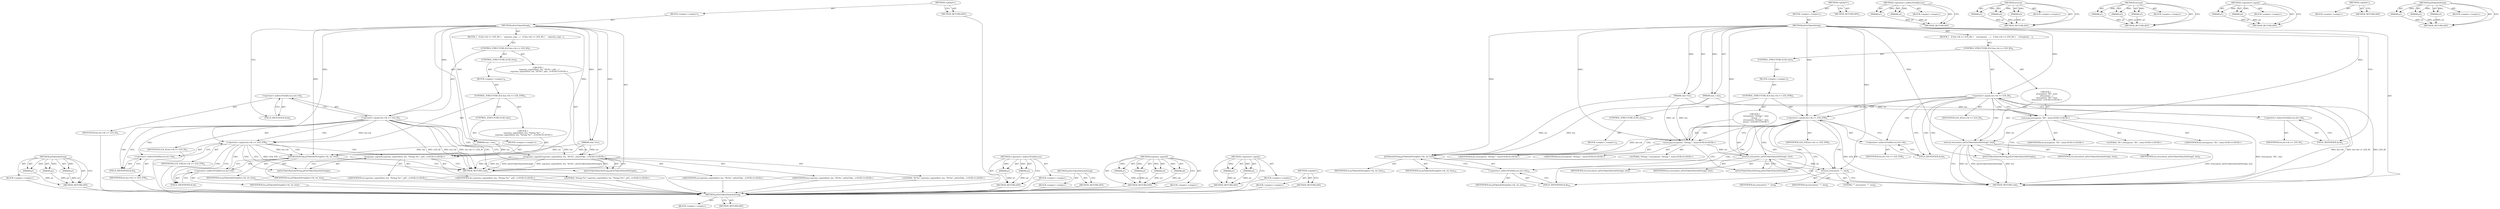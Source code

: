 digraph "&lt;global&gt;" {
vulnerable_103 [label=<(METHOD,jslGetTokenValueAsString)>];
vulnerable_104 [label=<(BLOCK,&lt;empty&gt;,&lt;empty&gt;)>];
vulnerable_105 [label=<(METHOD_RETURN,ANY)>];
vulnerable_6 [label=<(METHOD,&lt;global&gt;)<SUB>1</SUB>>];
vulnerable_7 [label=<(BLOCK,&lt;empty&gt;,&lt;empty&gt;)<SUB>1</SUB>>];
vulnerable_8 [label=<(METHOD,jslGetTokenString)<SUB>1</SUB>>];
vulnerable_9 [label=<(PARAM,char *str)<SUB>1</SUB>>];
vulnerable_10 [label=<(PARAM,size_t len)<SUB>1</SUB>>];
vulnerable_11 [label=<(BLOCK,{
   if (lex-&gt;tk == LEX_ID) {
    strncpy(str, ...,{
   if (lex-&gt;tk == LEX_ID) {
    strncpy(str, ...)<SUB>1</SUB>>];
vulnerable_12 [label=<(CONTROL_STRUCTURE,IF,if (lex-&gt;tk == LEX_ID))<SUB>2</SUB>>];
vulnerable_13 [label=<(&lt;operator&gt;.equals,lex-&gt;tk == LEX_ID)<SUB>2</SUB>>];
vulnerable_14 [label=<(&lt;operator&gt;.indirectFieldAccess,lex-&gt;tk)<SUB>2</SUB>>];
vulnerable_15 [label=<(IDENTIFIER,lex,lex-&gt;tk == LEX_ID)<SUB>2</SUB>>];
vulnerable_16 [label=<(FIELD_IDENTIFIER,tk,tk)<SUB>2</SUB>>];
vulnerable_17 [label=<(IDENTIFIER,LEX_ID,lex-&gt;tk == LEX_ID)<SUB>2</SUB>>];
vulnerable_18 [label="<(BLOCK,{
    strncpy(str, &quot;ID:&quot;, len);
    strncat(str...,{
    strncpy(str, &quot;ID:&quot;, len);
    strncat(str...)<SUB>2</SUB>>"];
vulnerable_19 [label="<(strncpy,strncpy(str, &quot;ID:&quot;, len))<SUB>3</SUB>>"];
vulnerable_20 [label="<(IDENTIFIER,str,strncpy(str, &quot;ID:&quot;, len))<SUB>3</SUB>>"];
vulnerable_21 [label="<(LITERAL,&quot;ID:&quot;,strncpy(str, &quot;ID:&quot;, len))<SUB>3</SUB>>"];
vulnerable_22 [label="<(IDENTIFIER,len,strncpy(str, &quot;ID:&quot;, len))<SUB>3</SUB>>"];
vulnerable_23 [label=<(strncat,strncat(str, jslGetTokenValueAsString(), len))<SUB>4</SUB>>];
vulnerable_24 [label=<(IDENTIFIER,str,strncat(str, jslGetTokenValueAsString(), len))<SUB>4</SUB>>];
vulnerable_25 [label=<(jslGetTokenValueAsString,jslGetTokenValueAsString())<SUB>4</SUB>>];
vulnerable_26 [label=<(IDENTIFIER,len,strncat(str, jslGetTokenValueAsString(), len))<SUB>4</SUB>>];
vulnerable_27 [label=<(CONTROL_STRUCTURE,ELSE,else)<SUB>5</SUB>>];
vulnerable_28 [label=<(BLOCK,&lt;empty&gt;,&lt;empty&gt;)<SUB>5</SUB>>];
vulnerable_29 [label=<(CONTROL_STRUCTURE,IF,if (lex-&gt;tk == LEX_STR))<SUB>5</SUB>>];
vulnerable_30 [label=<(&lt;operator&gt;.equals,lex-&gt;tk == LEX_STR)<SUB>5</SUB>>];
vulnerable_31 [label=<(&lt;operator&gt;.indirectFieldAccess,lex-&gt;tk)<SUB>5</SUB>>];
vulnerable_32 [label=<(IDENTIFIER,lex,lex-&gt;tk == LEX_STR)<SUB>5</SUB>>];
vulnerable_33 [label=<(FIELD_IDENTIFIER,tk,tk)<SUB>5</SUB>>];
vulnerable_34 [label=<(IDENTIFIER,LEX_STR,lex-&gt;tk == LEX_STR)<SUB>5</SUB>>];
vulnerable_35 [label="<(BLOCK,{
    strncpy(str, &quot;String:'&quot;, len);
    strnca...,{
    strncpy(str, &quot;String:'&quot;, len);
    strnca...)<SUB>5</SUB>>"];
vulnerable_36 [label="<(strncpy,strncpy(str, &quot;String:'&quot;, len))<SUB>6</SUB>>"];
vulnerable_37 [label="<(IDENTIFIER,str,strncpy(str, &quot;String:'&quot;, len))<SUB>6</SUB>>"];
vulnerable_38 [label="<(LITERAL,&quot;String:'&quot;,strncpy(str, &quot;String:'&quot;, len))<SUB>6</SUB>>"];
vulnerable_39 [label="<(IDENTIFIER,len,strncpy(str, &quot;String:'&quot;, len))<SUB>6</SUB>>"];
vulnerable_40 [label=<(strncat,strncat(str, jslGetTokenValueAsString(), len))<SUB>7</SUB>>];
vulnerable_41 [label=<(IDENTIFIER,str,strncat(str, jslGetTokenValueAsString(), len))<SUB>7</SUB>>];
vulnerable_42 [label=<(jslGetTokenValueAsString,jslGetTokenValueAsString())<SUB>7</SUB>>];
vulnerable_43 [label=<(IDENTIFIER,len,strncat(str, jslGetTokenValueAsString(), len))<SUB>7</SUB>>];
vulnerable_44 [label=<(strncat,strncat(str, &quot;'&quot;, len))<SUB>8</SUB>>];
vulnerable_45 [label=<(IDENTIFIER,str,strncat(str, &quot;'&quot;, len))<SUB>8</SUB>>];
vulnerable_46 [label=<(LITERAL,&quot;'&quot;,strncat(str, &quot;'&quot;, len))<SUB>8</SUB>>];
vulnerable_47 [label=<(IDENTIFIER,len,strncat(str, &quot;'&quot;, len))<SUB>8</SUB>>];
vulnerable_48 [label=<(CONTROL_STRUCTURE,ELSE,else)<SUB>10</SUB>>];
vulnerable_49 [label=<(BLOCK,&lt;empty&gt;,&lt;empty&gt;)<SUB>10</SUB>>];
vulnerable_50 [label=<(jslTokenAsString,jslTokenAsString(lex-&gt;tk, str, len))<SUB>10</SUB>>];
vulnerable_51 [label=<(&lt;operator&gt;.indirectFieldAccess,lex-&gt;tk)<SUB>10</SUB>>];
vulnerable_52 [label=<(IDENTIFIER,lex,jslTokenAsString(lex-&gt;tk, str, len))<SUB>10</SUB>>];
vulnerable_53 [label=<(FIELD_IDENTIFIER,tk,tk)<SUB>10</SUB>>];
vulnerable_54 [label=<(IDENTIFIER,str,jslTokenAsString(lex-&gt;tk, str, len))<SUB>10</SUB>>];
vulnerable_55 [label=<(IDENTIFIER,len,jslTokenAsString(lex-&gt;tk, str, len))<SUB>10</SUB>>];
vulnerable_56 [label=<(METHOD_RETURN,void)<SUB>1</SUB>>];
vulnerable_58 [label=<(METHOD_RETURN,ANY)<SUB>1</SUB>>];
vulnerable_86 [label=<(METHOD,&lt;operator&gt;.indirectFieldAccess)>];
vulnerable_87 [label=<(PARAM,p1)>];
vulnerable_88 [label=<(PARAM,p2)>];
vulnerable_89 [label=<(BLOCK,&lt;empty&gt;,&lt;empty&gt;)>];
vulnerable_90 [label=<(METHOD_RETURN,ANY)>];
vulnerable_97 [label=<(METHOD,strncat)>];
vulnerable_98 [label=<(PARAM,p1)>];
vulnerable_99 [label=<(PARAM,p2)>];
vulnerable_100 [label=<(PARAM,p3)>];
vulnerable_101 [label=<(BLOCK,&lt;empty&gt;,&lt;empty&gt;)>];
vulnerable_102 [label=<(METHOD_RETURN,ANY)>];
vulnerable_91 [label=<(METHOD,strncpy)>];
vulnerable_92 [label=<(PARAM,p1)>];
vulnerable_93 [label=<(PARAM,p2)>];
vulnerable_94 [label=<(PARAM,p3)>];
vulnerable_95 [label=<(BLOCK,&lt;empty&gt;,&lt;empty&gt;)>];
vulnerable_96 [label=<(METHOD_RETURN,ANY)>];
vulnerable_81 [label=<(METHOD,&lt;operator&gt;.equals)>];
vulnerable_82 [label=<(PARAM,p1)>];
vulnerable_83 [label=<(PARAM,p2)>];
vulnerable_84 [label=<(BLOCK,&lt;empty&gt;,&lt;empty&gt;)>];
vulnerable_85 [label=<(METHOD_RETURN,ANY)>];
vulnerable_75 [label=<(METHOD,&lt;global&gt;)<SUB>1</SUB>>];
vulnerable_76 [label=<(BLOCK,&lt;empty&gt;,&lt;empty&gt;)>];
vulnerable_77 [label=<(METHOD_RETURN,ANY)>];
vulnerable_106 [label=<(METHOD,jslTokenAsString)>];
vulnerable_107 [label=<(PARAM,p1)>];
vulnerable_108 [label=<(PARAM,p2)>];
vulnerable_109 [label=<(PARAM,p3)>];
vulnerable_110 [label=<(BLOCK,&lt;empty&gt;,&lt;empty&gt;)>];
vulnerable_111 [label=<(METHOD_RETURN,ANY)>];
fixed_89 [label=<(METHOD,jslTokenAsString)>];
fixed_90 [label=<(PARAM,p1)>];
fixed_91 [label=<(PARAM,p2)>];
fixed_92 [label=<(PARAM,p3)>];
fixed_93 [label=<(BLOCK,&lt;empty&gt;,&lt;empty&gt;)>];
fixed_94 [label=<(METHOD_RETURN,ANY)>];
fixed_6 [label=<(METHOD,&lt;global&gt;)<SUB>1</SUB>>];
fixed_7 [label=<(BLOCK,&lt;empty&gt;,&lt;empty&gt;)<SUB>1</SUB>>];
fixed_8 [label=<(METHOD,jslGetTokenString)<SUB>1</SUB>>];
fixed_9 [label=<(PARAM,char *str)<SUB>1</SUB>>];
fixed_10 [label=<(PARAM,size_t len)<SUB>1</SUB>>];
fixed_11 [label=<(BLOCK,{
   if (lex-&gt;tk == LEX_ID) {
    espruino_snpr...,{
   if (lex-&gt;tk == LEX_ID) {
    espruino_snpr...)<SUB>1</SUB>>];
fixed_12 [label=<(CONTROL_STRUCTURE,IF,if (lex-&gt;tk == LEX_ID))<SUB>2</SUB>>];
fixed_13 [label=<(&lt;operator&gt;.equals,lex-&gt;tk == LEX_ID)<SUB>2</SUB>>];
fixed_14 [label=<(&lt;operator&gt;.indirectFieldAccess,lex-&gt;tk)<SUB>2</SUB>>];
fixed_15 [label=<(IDENTIFIER,lex,lex-&gt;tk == LEX_ID)<SUB>2</SUB>>];
fixed_16 [label=<(FIELD_IDENTIFIER,tk,tk)<SUB>2</SUB>>];
fixed_17 [label=<(IDENTIFIER,LEX_ID,lex-&gt;tk == LEX_ID)<SUB>2</SUB>>];
fixed_18 [label="<(BLOCK,{
    espruino_snprintf(str, len, &quot;ID:%s&quot;, jslG...,{
    espruino_snprintf(str, len, &quot;ID:%s&quot;, jslG...)<SUB>2</SUB>>"];
fixed_19 [label="<(espruino_snprintf,espruino_snprintf(str, len, &quot;ID:%s&quot;, jslGetToke...)<SUB>3</SUB>>"];
fixed_20 [label="<(IDENTIFIER,str,espruino_snprintf(str, len, &quot;ID:%s&quot;, jslGetToke...)<SUB>3</SUB>>"];
fixed_21 [label="<(IDENTIFIER,len,espruino_snprintf(str, len, &quot;ID:%s&quot;, jslGetToke...)<SUB>3</SUB>>"];
fixed_22 [label="<(LITERAL,&quot;ID:%s&quot;,espruino_snprintf(str, len, &quot;ID:%s&quot;, jslGetToke...)<SUB>3</SUB>>"];
fixed_23 [label=<(jslGetTokenValueAsString,jslGetTokenValueAsString())<SUB>3</SUB>>];
fixed_24 [label=<(CONTROL_STRUCTURE,ELSE,else)<SUB>4</SUB>>];
fixed_25 [label=<(BLOCK,&lt;empty&gt;,&lt;empty&gt;)<SUB>4</SUB>>];
fixed_26 [label=<(CONTROL_STRUCTURE,IF,if (lex-&gt;tk == LEX_STR))<SUB>4</SUB>>];
fixed_27 [label=<(&lt;operator&gt;.equals,lex-&gt;tk == LEX_STR)<SUB>4</SUB>>];
fixed_28 [label=<(&lt;operator&gt;.indirectFieldAccess,lex-&gt;tk)<SUB>4</SUB>>];
fixed_29 [label=<(IDENTIFIER,lex,lex-&gt;tk == LEX_STR)<SUB>4</SUB>>];
fixed_30 [label=<(FIELD_IDENTIFIER,tk,tk)<SUB>4</SUB>>];
fixed_31 [label=<(IDENTIFIER,LEX_STR,lex-&gt;tk == LEX_STR)<SUB>4</SUB>>];
fixed_32 [label="<(BLOCK,{
    espruino_snprintf(str, len, &quot;String:'%s'&quot;...,{
    espruino_snprintf(str, len, &quot;String:'%s'&quot;...)<SUB>4</SUB>>"];
fixed_33 [label="<(espruino_snprintf,espruino_snprintf(str, len, &quot;String:'%s'&quot;, jslG...)<SUB>5</SUB>>"];
fixed_34 [label="<(IDENTIFIER,str,espruino_snprintf(str, len, &quot;String:'%s'&quot;, jslG...)<SUB>5</SUB>>"];
fixed_35 [label="<(IDENTIFIER,len,espruino_snprintf(str, len, &quot;String:'%s'&quot;, jslG...)<SUB>5</SUB>>"];
fixed_36 [label="<(LITERAL,&quot;String:'%s'&quot;,espruino_snprintf(str, len, &quot;String:'%s'&quot;, jslG...)<SUB>5</SUB>>"];
fixed_37 [label=<(jslGetTokenValueAsString,jslGetTokenValueAsString())<SUB>5</SUB>>];
fixed_38 [label=<(CONTROL_STRUCTURE,ELSE,else)<SUB>7</SUB>>];
fixed_39 [label=<(BLOCK,&lt;empty&gt;,&lt;empty&gt;)<SUB>7</SUB>>];
fixed_40 [label=<(jslTokenAsString,jslTokenAsString(lex-&gt;tk, str, len))<SUB>7</SUB>>];
fixed_41 [label=<(&lt;operator&gt;.indirectFieldAccess,lex-&gt;tk)<SUB>7</SUB>>];
fixed_42 [label=<(IDENTIFIER,lex,jslTokenAsString(lex-&gt;tk, str, len))<SUB>7</SUB>>];
fixed_43 [label=<(FIELD_IDENTIFIER,tk,tk)<SUB>7</SUB>>];
fixed_44 [label=<(IDENTIFIER,str,jslTokenAsString(lex-&gt;tk, str, len))<SUB>7</SUB>>];
fixed_45 [label=<(IDENTIFIER,len,jslTokenAsString(lex-&gt;tk, str, len))<SUB>7</SUB>>];
fixed_46 [label=<(METHOD_RETURN,void)<SUB>1</SUB>>];
fixed_48 [label=<(METHOD_RETURN,ANY)<SUB>1</SUB>>];
fixed_74 [label=<(METHOD,&lt;operator&gt;.indirectFieldAccess)>];
fixed_75 [label=<(PARAM,p1)>];
fixed_76 [label=<(PARAM,p2)>];
fixed_77 [label=<(BLOCK,&lt;empty&gt;,&lt;empty&gt;)>];
fixed_78 [label=<(METHOD_RETURN,ANY)>];
fixed_86 [label=<(METHOD,jslGetTokenValueAsString)>];
fixed_87 [label=<(BLOCK,&lt;empty&gt;,&lt;empty&gt;)>];
fixed_88 [label=<(METHOD_RETURN,ANY)>];
fixed_79 [label=<(METHOD,espruino_snprintf)>];
fixed_80 [label=<(PARAM,p1)>];
fixed_81 [label=<(PARAM,p2)>];
fixed_82 [label=<(PARAM,p3)>];
fixed_83 [label=<(PARAM,p4)>];
fixed_84 [label=<(BLOCK,&lt;empty&gt;,&lt;empty&gt;)>];
fixed_85 [label=<(METHOD_RETURN,ANY)>];
fixed_69 [label=<(METHOD,&lt;operator&gt;.equals)>];
fixed_70 [label=<(PARAM,p1)>];
fixed_71 [label=<(PARAM,p2)>];
fixed_72 [label=<(BLOCK,&lt;empty&gt;,&lt;empty&gt;)>];
fixed_73 [label=<(METHOD_RETURN,ANY)>];
fixed_63 [label=<(METHOD,&lt;global&gt;)<SUB>1</SUB>>];
fixed_64 [label=<(BLOCK,&lt;empty&gt;,&lt;empty&gt;)>];
fixed_65 [label=<(METHOD_RETURN,ANY)>];
vulnerable_103 -> vulnerable_104  [key=0, label="AST: "];
vulnerable_103 -> vulnerable_105  [key=0, label="AST: "];
vulnerable_103 -> vulnerable_105  [key=1, label="CFG: "];
vulnerable_6 -> vulnerable_7  [key=0, label="AST: "];
vulnerable_6 -> vulnerable_58  [key=0, label="AST: "];
vulnerable_6 -> vulnerable_58  [key=1, label="CFG: "];
vulnerable_7 -> vulnerable_8  [key=0, label="AST: "];
vulnerable_8 -> vulnerable_9  [key=0, label="AST: "];
vulnerable_8 -> vulnerable_9  [key=1, label="DDG: "];
vulnerable_8 -> vulnerable_10  [key=0, label="AST: "];
vulnerable_8 -> vulnerable_10  [key=1, label="DDG: "];
vulnerable_8 -> vulnerable_11  [key=0, label="AST: "];
vulnerable_8 -> vulnerable_56  [key=0, label="AST: "];
vulnerable_8 -> vulnerable_16  [key=0, label="CFG: "];
vulnerable_8 -> vulnerable_13  [key=0, label="DDG: "];
vulnerable_8 -> vulnerable_19  [key=0, label="DDG: "];
vulnerable_8 -> vulnerable_23  [key=0, label="DDG: "];
vulnerable_8 -> vulnerable_30  [key=0, label="DDG: "];
vulnerable_8 -> vulnerable_36  [key=0, label="DDG: "];
vulnerable_8 -> vulnerable_40  [key=0, label="DDG: "];
vulnerable_8 -> vulnerable_44  [key=0, label="DDG: "];
vulnerable_8 -> vulnerable_50  [key=0, label="DDG: "];
vulnerable_9 -> vulnerable_19  [key=0, label="DDG: str"];
vulnerable_9 -> vulnerable_36  [key=0, label="DDG: str"];
vulnerable_9 -> vulnerable_50  [key=0, label="DDG: str"];
vulnerable_10 -> vulnerable_19  [key=0, label="DDG: len"];
vulnerable_10 -> vulnerable_36  [key=0, label="DDG: len"];
vulnerable_10 -> vulnerable_50  [key=0, label="DDG: len"];
vulnerable_11 -> vulnerable_12  [key=0, label="AST: "];
vulnerable_12 -> vulnerable_13  [key=0, label="AST: "];
vulnerable_12 -> vulnerable_18  [key=0, label="AST: "];
vulnerable_12 -> vulnerable_27  [key=0, label="AST: "];
vulnerable_13 -> vulnerable_14  [key=0, label="AST: "];
vulnerable_13 -> vulnerable_17  [key=0, label="AST: "];
vulnerable_13 -> vulnerable_19  [key=0, label="CFG: "];
vulnerable_13 -> vulnerable_19  [key=1, label="CDG: "];
vulnerable_13 -> vulnerable_33  [key=0, label="CFG: "];
vulnerable_13 -> vulnerable_33  [key=1, label="CDG: "];
vulnerable_13 -> vulnerable_56  [key=0, label="DDG: lex-&gt;tk"];
vulnerable_13 -> vulnerable_56  [key=1, label="DDG: lex-&gt;tk == LEX_ID"];
vulnerable_13 -> vulnerable_56  [key=2, label="DDG: LEX_ID"];
vulnerable_13 -> vulnerable_30  [key=0, label="DDG: lex-&gt;tk"];
vulnerable_13 -> vulnerable_30  [key=1, label="CDG: "];
vulnerable_13 -> vulnerable_23  [key=0, label="CDG: "];
vulnerable_13 -> vulnerable_25  [key=0, label="CDG: "];
vulnerable_13 -> vulnerable_31  [key=0, label="CDG: "];
vulnerable_14 -> vulnerable_15  [key=0, label="AST: "];
vulnerable_14 -> vulnerable_16  [key=0, label="AST: "];
vulnerable_14 -> vulnerable_13  [key=0, label="CFG: "];
vulnerable_16 -> vulnerable_14  [key=0, label="CFG: "];
vulnerable_18 -> vulnerable_19  [key=0, label="AST: "];
vulnerable_18 -> vulnerable_23  [key=0, label="AST: "];
vulnerable_19 -> vulnerable_20  [key=0, label="AST: "];
vulnerable_19 -> vulnerable_21  [key=0, label="AST: "];
vulnerable_19 -> vulnerable_22  [key=0, label="AST: "];
vulnerable_19 -> vulnerable_25  [key=0, label="CFG: "];
vulnerable_19 -> vulnerable_56  [key=0, label="DDG: strncpy(str, &quot;ID:&quot;, len)"];
vulnerable_19 -> vulnerable_23  [key=0, label="DDG: str"];
vulnerable_23 -> vulnerable_24  [key=0, label="AST: "];
vulnerable_23 -> vulnerable_25  [key=0, label="AST: "];
vulnerable_23 -> vulnerable_26  [key=0, label="AST: "];
vulnerable_23 -> vulnerable_56  [key=0, label="CFG: "];
vulnerable_23 -> vulnerable_56  [key=1, label="DDG: str"];
vulnerable_23 -> vulnerable_56  [key=2, label="DDG: jslGetTokenValueAsString()"];
vulnerable_23 -> vulnerable_56  [key=3, label="DDG: len"];
vulnerable_23 -> vulnerable_56  [key=4, label="DDG: strncat(str, jslGetTokenValueAsString(), len)"];
vulnerable_25 -> vulnerable_23  [key=0, label="CFG: "];
vulnerable_27 -> vulnerable_28  [key=0, label="AST: "];
vulnerable_28 -> vulnerable_29  [key=0, label="AST: "];
vulnerable_29 -> vulnerable_30  [key=0, label="AST: "];
vulnerable_29 -> vulnerable_35  [key=0, label="AST: "];
vulnerable_29 -> vulnerable_48  [key=0, label="AST: "];
vulnerable_30 -> vulnerable_31  [key=0, label="AST: "];
vulnerable_30 -> vulnerable_34  [key=0, label="AST: "];
vulnerable_30 -> vulnerable_36  [key=0, label="CFG: "];
vulnerable_30 -> vulnerable_36  [key=1, label="CDG: "];
vulnerable_30 -> vulnerable_53  [key=0, label="CFG: "];
vulnerable_30 -> vulnerable_53  [key=1, label="CDG: "];
vulnerable_30 -> vulnerable_56  [key=0, label="DDG: LEX_STR"];
vulnerable_30 -> vulnerable_50  [key=0, label="DDG: lex-&gt;tk"];
vulnerable_30 -> vulnerable_50  [key=1, label="CDG: "];
vulnerable_30 -> vulnerable_42  [key=0, label="CDG: "];
vulnerable_30 -> vulnerable_51  [key=0, label="CDG: "];
vulnerable_30 -> vulnerable_40  [key=0, label="CDG: "];
vulnerable_30 -> vulnerable_44  [key=0, label="CDG: "];
vulnerable_31 -> vulnerable_32  [key=0, label="AST: "];
vulnerable_31 -> vulnerable_33  [key=0, label="AST: "];
vulnerable_31 -> vulnerable_30  [key=0, label="CFG: "];
vulnerable_33 -> vulnerable_31  [key=0, label="CFG: "];
vulnerable_35 -> vulnerable_36  [key=0, label="AST: "];
vulnerable_35 -> vulnerable_40  [key=0, label="AST: "];
vulnerable_35 -> vulnerable_44  [key=0, label="AST: "];
vulnerable_36 -> vulnerable_37  [key=0, label="AST: "];
vulnerable_36 -> vulnerable_38  [key=0, label="AST: "];
vulnerable_36 -> vulnerable_39  [key=0, label="AST: "];
vulnerable_36 -> vulnerable_42  [key=0, label="CFG: "];
vulnerable_36 -> vulnerable_40  [key=0, label="DDG: str"];
vulnerable_40 -> vulnerable_41  [key=0, label="AST: "];
vulnerable_40 -> vulnerable_42  [key=0, label="AST: "];
vulnerable_40 -> vulnerable_43  [key=0, label="AST: "];
vulnerable_40 -> vulnerable_44  [key=0, label="CFG: "];
vulnerable_40 -> vulnerable_44  [key=1, label="DDG: str"];
vulnerable_42 -> vulnerable_40  [key=0, label="CFG: "];
vulnerable_44 -> vulnerable_45  [key=0, label="AST: "];
vulnerable_44 -> vulnerable_46  [key=0, label="AST: "];
vulnerable_44 -> vulnerable_47  [key=0, label="AST: "];
vulnerable_44 -> vulnerable_56  [key=0, label="CFG: "];
vulnerable_48 -> vulnerable_49  [key=0, label="AST: "];
vulnerable_49 -> vulnerable_50  [key=0, label="AST: "];
vulnerable_50 -> vulnerable_51  [key=0, label="AST: "];
vulnerable_50 -> vulnerable_54  [key=0, label="AST: "];
vulnerable_50 -> vulnerable_55  [key=0, label="AST: "];
vulnerable_50 -> vulnerable_56  [key=0, label="CFG: "];
vulnerable_51 -> vulnerable_52  [key=0, label="AST: "];
vulnerable_51 -> vulnerable_53  [key=0, label="AST: "];
vulnerable_51 -> vulnerable_50  [key=0, label="CFG: "];
vulnerable_53 -> vulnerable_51  [key=0, label="CFG: "];
vulnerable_86 -> vulnerable_87  [key=0, label="AST: "];
vulnerable_86 -> vulnerable_87  [key=1, label="DDG: "];
vulnerable_86 -> vulnerable_89  [key=0, label="AST: "];
vulnerable_86 -> vulnerable_88  [key=0, label="AST: "];
vulnerable_86 -> vulnerable_88  [key=1, label="DDG: "];
vulnerable_86 -> vulnerable_90  [key=0, label="AST: "];
vulnerable_86 -> vulnerable_90  [key=1, label="CFG: "];
vulnerable_87 -> vulnerable_90  [key=0, label="DDG: p1"];
vulnerable_88 -> vulnerable_90  [key=0, label="DDG: p2"];
vulnerable_97 -> vulnerable_98  [key=0, label="AST: "];
vulnerable_97 -> vulnerable_98  [key=1, label="DDG: "];
vulnerable_97 -> vulnerable_101  [key=0, label="AST: "];
vulnerable_97 -> vulnerable_99  [key=0, label="AST: "];
vulnerable_97 -> vulnerable_99  [key=1, label="DDG: "];
vulnerable_97 -> vulnerable_102  [key=0, label="AST: "];
vulnerable_97 -> vulnerable_102  [key=1, label="CFG: "];
vulnerable_97 -> vulnerable_100  [key=0, label="AST: "];
vulnerable_97 -> vulnerable_100  [key=1, label="DDG: "];
vulnerable_98 -> vulnerable_102  [key=0, label="DDG: p1"];
vulnerable_99 -> vulnerable_102  [key=0, label="DDG: p2"];
vulnerable_100 -> vulnerable_102  [key=0, label="DDG: p3"];
vulnerable_91 -> vulnerable_92  [key=0, label="AST: "];
vulnerable_91 -> vulnerable_92  [key=1, label="DDG: "];
vulnerable_91 -> vulnerable_95  [key=0, label="AST: "];
vulnerable_91 -> vulnerable_93  [key=0, label="AST: "];
vulnerable_91 -> vulnerable_93  [key=1, label="DDG: "];
vulnerable_91 -> vulnerable_96  [key=0, label="AST: "];
vulnerable_91 -> vulnerable_96  [key=1, label="CFG: "];
vulnerable_91 -> vulnerable_94  [key=0, label="AST: "];
vulnerable_91 -> vulnerable_94  [key=1, label="DDG: "];
vulnerable_92 -> vulnerable_96  [key=0, label="DDG: p1"];
vulnerable_93 -> vulnerable_96  [key=0, label="DDG: p2"];
vulnerable_94 -> vulnerable_96  [key=0, label="DDG: p3"];
vulnerable_81 -> vulnerable_82  [key=0, label="AST: "];
vulnerable_81 -> vulnerable_82  [key=1, label="DDG: "];
vulnerable_81 -> vulnerable_84  [key=0, label="AST: "];
vulnerable_81 -> vulnerable_83  [key=0, label="AST: "];
vulnerable_81 -> vulnerable_83  [key=1, label="DDG: "];
vulnerable_81 -> vulnerable_85  [key=0, label="AST: "];
vulnerable_81 -> vulnerable_85  [key=1, label="CFG: "];
vulnerable_82 -> vulnerable_85  [key=0, label="DDG: p1"];
vulnerable_83 -> vulnerable_85  [key=0, label="DDG: p2"];
vulnerable_75 -> vulnerable_76  [key=0, label="AST: "];
vulnerable_75 -> vulnerable_77  [key=0, label="AST: "];
vulnerable_75 -> vulnerable_77  [key=1, label="CFG: "];
vulnerable_106 -> vulnerable_107  [key=0, label="AST: "];
vulnerable_106 -> vulnerable_107  [key=1, label="DDG: "];
vulnerable_106 -> vulnerable_110  [key=0, label="AST: "];
vulnerable_106 -> vulnerable_108  [key=0, label="AST: "];
vulnerable_106 -> vulnerable_108  [key=1, label="DDG: "];
vulnerable_106 -> vulnerable_111  [key=0, label="AST: "];
vulnerable_106 -> vulnerable_111  [key=1, label="CFG: "];
vulnerable_106 -> vulnerable_109  [key=0, label="AST: "];
vulnerable_106 -> vulnerable_109  [key=1, label="DDG: "];
vulnerable_107 -> vulnerable_111  [key=0, label="DDG: p1"];
vulnerable_108 -> vulnerable_111  [key=0, label="DDG: p2"];
vulnerable_109 -> vulnerable_111  [key=0, label="DDG: p3"];
fixed_89 -> fixed_90  [key=0, label="AST: "];
fixed_89 -> fixed_90  [key=1, label="DDG: "];
fixed_89 -> fixed_93  [key=0, label="AST: "];
fixed_89 -> fixed_91  [key=0, label="AST: "];
fixed_89 -> fixed_91  [key=1, label="DDG: "];
fixed_89 -> fixed_94  [key=0, label="AST: "];
fixed_89 -> fixed_94  [key=1, label="CFG: "];
fixed_89 -> fixed_92  [key=0, label="AST: "];
fixed_89 -> fixed_92  [key=1, label="DDG: "];
fixed_90 -> fixed_94  [key=0, label="DDG: p1"];
fixed_91 -> fixed_94  [key=0, label="DDG: p2"];
fixed_92 -> fixed_94  [key=0, label="DDG: p3"];
fixed_93 -> vulnerable_103  [key=0];
fixed_94 -> vulnerable_103  [key=0];
fixed_6 -> fixed_7  [key=0, label="AST: "];
fixed_6 -> fixed_48  [key=0, label="AST: "];
fixed_6 -> fixed_48  [key=1, label="CFG: "];
fixed_7 -> fixed_8  [key=0, label="AST: "];
fixed_8 -> fixed_9  [key=0, label="AST: "];
fixed_8 -> fixed_9  [key=1, label="DDG: "];
fixed_8 -> fixed_10  [key=0, label="AST: "];
fixed_8 -> fixed_10  [key=1, label="DDG: "];
fixed_8 -> fixed_11  [key=0, label="AST: "];
fixed_8 -> fixed_46  [key=0, label="AST: "];
fixed_8 -> fixed_16  [key=0, label="CFG: "];
fixed_8 -> fixed_13  [key=0, label="DDG: "];
fixed_8 -> fixed_19  [key=0, label="DDG: "];
fixed_8 -> fixed_27  [key=0, label="DDG: "];
fixed_8 -> fixed_33  [key=0, label="DDG: "];
fixed_8 -> fixed_40  [key=0, label="DDG: "];
fixed_9 -> fixed_19  [key=0, label="DDG: str"];
fixed_9 -> fixed_33  [key=0, label="DDG: str"];
fixed_9 -> fixed_40  [key=0, label="DDG: str"];
fixed_10 -> fixed_19  [key=0, label="DDG: len"];
fixed_10 -> fixed_33  [key=0, label="DDG: len"];
fixed_10 -> fixed_40  [key=0, label="DDG: len"];
fixed_11 -> fixed_12  [key=0, label="AST: "];
fixed_12 -> fixed_13  [key=0, label="AST: "];
fixed_12 -> fixed_18  [key=0, label="AST: "];
fixed_12 -> fixed_24  [key=0, label="AST: "];
fixed_13 -> fixed_14  [key=0, label="AST: "];
fixed_13 -> fixed_17  [key=0, label="AST: "];
fixed_13 -> fixed_23  [key=0, label="CFG: "];
fixed_13 -> fixed_23  [key=1, label="CDG: "];
fixed_13 -> fixed_30  [key=0, label="CFG: "];
fixed_13 -> fixed_30  [key=1, label="CDG: "];
fixed_13 -> fixed_46  [key=0, label="DDG: lex-&gt;tk"];
fixed_13 -> fixed_46  [key=1, label="DDG: lex-&gt;tk == LEX_ID"];
fixed_13 -> fixed_46  [key=2, label="DDG: LEX_ID"];
fixed_13 -> fixed_27  [key=0, label="DDG: lex-&gt;tk"];
fixed_13 -> fixed_27  [key=1, label="CDG: "];
fixed_13 -> fixed_19  [key=0, label="CDG: "];
fixed_13 -> fixed_28  [key=0, label="CDG: "];
fixed_14 -> fixed_15  [key=0, label="AST: "];
fixed_14 -> fixed_16  [key=0, label="AST: "];
fixed_14 -> fixed_13  [key=0, label="CFG: "];
fixed_15 -> vulnerable_103  [key=0];
fixed_16 -> fixed_14  [key=0, label="CFG: "];
fixed_17 -> vulnerable_103  [key=0];
fixed_18 -> fixed_19  [key=0, label="AST: "];
fixed_19 -> fixed_20  [key=0, label="AST: "];
fixed_19 -> fixed_21  [key=0, label="AST: "];
fixed_19 -> fixed_22  [key=0, label="AST: "];
fixed_19 -> fixed_23  [key=0, label="AST: "];
fixed_19 -> fixed_46  [key=0, label="CFG: "];
fixed_19 -> fixed_46  [key=1, label="DDG: str"];
fixed_19 -> fixed_46  [key=2, label="DDG: len"];
fixed_19 -> fixed_46  [key=3, label="DDG: jslGetTokenValueAsString()"];
fixed_19 -> fixed_46  [key=4, label="DDG: espruino_snprintf(str, len, &quot;ID:%s&quot;, jslGetTokenValueAsString())"];
fixed_20 -> vulnerable_103  [key=0];
fixed_21 -> vulnerable_103  [key=0];
fixed_22 -> vulnerable_103  [key=0];
fixed_23 -> fixed_19  [key=0, label="CFG: "];
fixed_24 -> fixed_25  [key=0, label="AST: "];
fixed_25 -> fixed_26  [key=0, label="AST: "];
fixed_26 -> fixed_27  [key=0, label="AST: "];
fixed_26 -> fixed_32  [key=0, label="AST: "];
fixed_26 -> fixed_38  [key=0, label="AST: "];
fixed_27 -> fixed_28  [key=0, label="AST: "];
fixed_27 -> fixed_31  [key=0, label="AST: "];
fixed_27 -> fixed_37  [key=0, label="CFG: "];
fixed_27 -> fixed_37  [key=1, label="CDG: "];
fixed_27 -> fixed_43  [key=0, label="CFG: "];
fixed_27 -> fixed_43  [key=1, label="CDG: "];
fixed_27 -> fixed_46  [key=0, label="DDG: LEX_STR"];
fixed_27 -> fixed_40  [key=0, label="DDG: lex-&gt;tk"];
fixed_27 -> fixed_40  [key=1, label="CDG: "];
fixed_27 -> fixed_33  [key=0, label="CDG: "];
fixed_27 -> fixed_41  [key=0, label="CDG: "];
fixed_28 -> fixed_29  [key=0, label="AST: "];
fixed_28 -> fixed_30  [key=0, label="AST: "];
fixed_28 -> fixed_27  [key=0, label="CFG: "];
fixed_29 -> vulnerable_103  [key=0];
fixed_30 -> fixed_28  [key=0, label="CFG: "];
fixed_31 -> vulnerable_103  [key=0];
fixed_32 -> fixed_33  [key=0, label="AST: "];
fixed_33 -> fixed_34  [key=0, label="AST: "];
fixed_33 -> fixed_35  [key=0, label="AST: "];
fixed_33 -> fixed_36  [key=0, label="AST: "];
fixed_33 -> fixed_37  [key=0, label="AST: "];
fixed_33 -> fixed_46  [key=0, label="CFG: "];
fixed_34 -> vulnerable_103  [key=0];
fixed_35 -> vulnerable_103  [key=0];
fixed_36 -> vulnerable_103  [key=0];
fixed_37 -> fixed_33  [key=0, label="CFG: "];
fixed_38 -> fixed_39  [key=0, label="AST: "];
fixed_39 -> fixed_40  [key=0, label="AST: "];
fixed_40 -> fixed_41  [key=0, label="AST: "];
fixed_40 -> fixed_44  [key=0, label="AST: "];
fixed_40 -> fixed_45  [key=0, label="AST: "];
fixed_40 -> fixed_46  [key=0, label="CFG: "];
fixed_41 -> fixed_42  [key=0, label="AST: "];
fixed_41 -> fixed_43  [key=0, label="AST: "];
fixed_41 -> fixed_40  [key=0, label="CFG: "];
fixed_42 -> vulnerable_103  [key=0];
fixed_43 -> fixed_41  [key=0, label="CFG: "];
fixed_44 -> vulnerable_103  [key=0];
fixed_45 -> vulnerable_103  [key=0];
fixed_46 -> vulnerable_103  [key=0];
fixed_48 -> vulnerable_103  [key=0];
fixed_74 -> fixed_75  [key=0, label="AST: "];
fixed_74 -> fixed_75  [key=1, label="DDG: "];
fixed_74 -> fixed_77  [key=0, label="AST: "];
fixed_74 -> fixed_76  [key=0, label="AST: "];
fixed_74 -> fixed_76  [key=1, label="DDG: "];
fixed_74 -> fixed_78  [key=0, label="AST: "];
fixed_74 -> fixed_78  [key=1, label="CFG: "];
fixed_75 -> fixed_78  [key=0, label="DDG: p1"];
fixed_76 -> fixed_78  [key=0, label="DDG: p2"];
fixed_77 -> vulnerable_103  [key=0];
fixed_78 -> vulnerable_103  [key=0];
fixed_86 -> fixed_87  [key=0, label="AST: "];
fixed_86 -> fixed_88  [key=0, label="AST: "];
fixed_86 -> fixed_88  [key=1, label="CFG: "];
fixed_87 -> vulnerable_103  [key=0];
fixed_88 -> vulnerable_103  [key=0];
fixed_79 -> fixed_80  [key=0, label="AST: "];
fixed_79 -> fixed_80  [key=1, label="DDG: "];
fixed_79 -> fixed_84  [key=0, label="AST: "];
fixed_79 -> fixed_81  [key=0, label="AST: "];
fixed_79 -> fixed_81  [key=1, label="DDG: "];
fixed_79 -> fixed_85  [key=0, label="AST: "];
fixed_79 -> fixed_85  [key=1, label="CFG: "];
fixed_79 -> fixed_82  [key=0, label="AST: "];
fixed_79 -> fixed_82  [key=1, label="DDG: "];
fixed_79 -> fixed_83  [key=0, label="AST: "];
fixed_79 -> fixed_83  [key=1, label="DDG: "];
fixed_80 -> fixed_85  [key=0, label="DDG: p1"];
fixed_81 -> fixed_85  [key=0, label="DDG: p2"];
fixed_82 -> fixed_85  [key=0, label="DDG: p3"];
fixed_83 -> fixed_85  [key=0, label="DDG: p4"];
fixed_84 -> vulnerable_103  [key=0];
fixed_85 -> vulnerable_103  [key=0];
fixed_69 -> fixed_70  [key=0, label="AST: "];
fixed_69 -> fixed_70  [key=1, label="DDG: "];
fixed_69 -> fixed_72  [key=0, label="AST: "];
fixed_69 -> fixed_71  [key=0, label="AST: "];
fixed_69 -> fixed_71  [key=1, label="DDG: "];
fixed_69 -> fixed_73  [key=0, label="AST: "];
fixed_69 -> fixed_73  [key=1, label="CFG: "];
fixed_70 -> fixed_73  [key=0, label="DDG: p1"];
fixed_71 -> fixed_73  [key=0, label="DDG: p2"];
fixed_72 -> vulnerable_103  [key=0];
fixed_73 -> vulnerable_103  [key=0];
fixed_63 -> fixed_64  [key=0, label="AST: "];
fixed_63 -> fixed_65  [key=0, label="AST: "];
fixed_63 -> fixed_65  [key=1, label="CFG: "];
fixed_64 -> vulnerable_103  [key=0];
fixed_65 -> vulnerable_103  [key=0];
}
